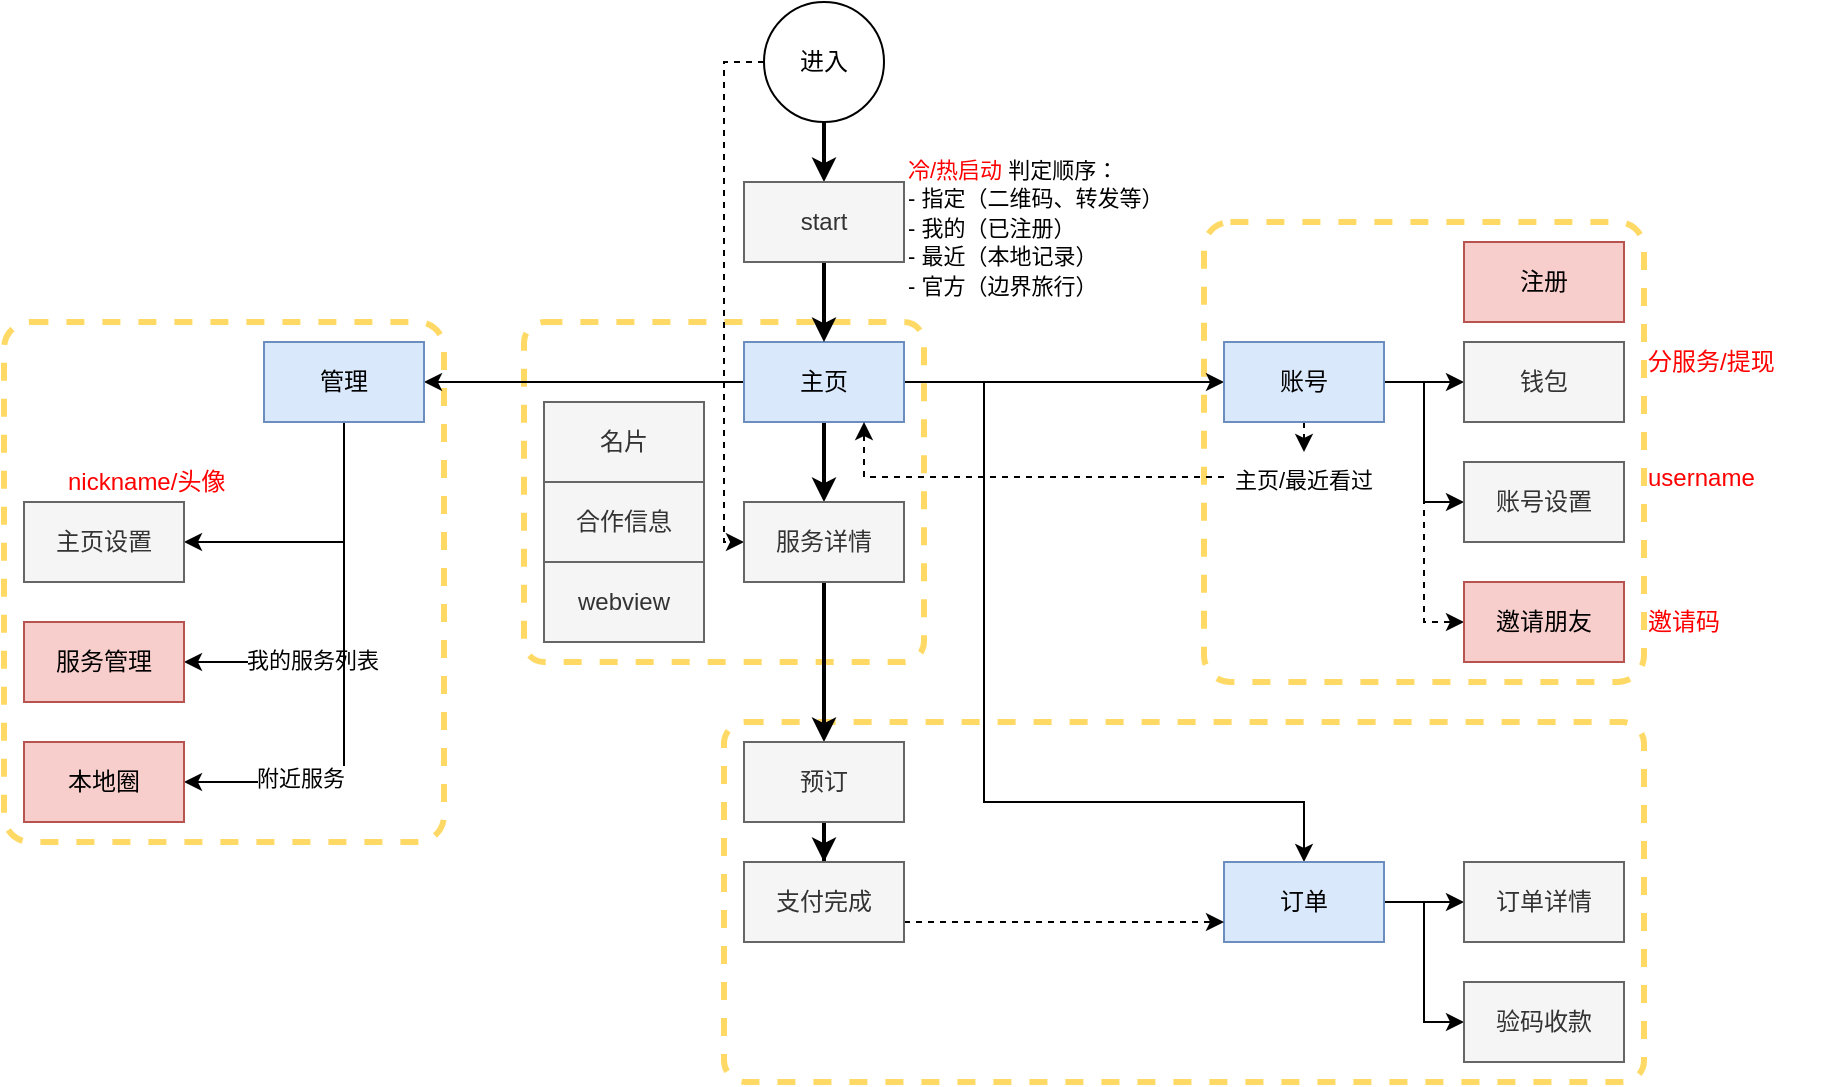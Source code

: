 <mxfile version="14.4.2" type="github">
  <diagram id="uaJOWpeh-Cgn03qF8BdY" name="Page-1">
    <mxGraphModel dx="946" dy="645" grid="1" gridSize="10" guides="1" tooltips="1" connect="1" arrows="1" fold="1" page="0" pageScale="1" pageWidth="827" pageHeight="1169" background="none" math="0" shadow="0">
      <root>
        <mxCell id="0" />
        <mxCell id="1" parent="0" />
        <mxCell id="6PhgYJ-1GN8SUMeGV9yt-6" value="" style="rounded=1;whiteSpace=wrap;html=1;fillColor=none;dashed=1;sketch=0;arcSize=6;strokeColor=#FFD966;strokeWidth=3;" parent="1" vertex="1">
          <mxGeometry x="630" y="140" width="220" height="230" as="geometry" />
        </mxCell>
        <mxCell id="6PhgYJ-1GN8SUMeGV9yt-4" value="" style="rounded=1;whiteSpace=wrap;html=1;fillColor=none;dashed=1;sketch=0;arcSize=6;strokeColor=#FFD966;strokeWidth=3;" parent="1" vertex="1">
          <mxGeometry x="30" y="190" width="220" height="260" as="geometry" />
        </mxCell>
        <mxCell id="6PhgYJ-1GN8SUMeGV9yt-3" value="" style="rounded=1;whiteSpace=wrap;html=1;fillColor=none;dashed=1;sketch=0;arcSize=6;strokeColor=#FFD966;strokeWidth=3;" parent="1" vertex="1">
          <mxGeometry x="290" y="190" width="200" height="170" as="geometry" />
        </mxCell>
        <mxCell id="6PhgYJ-1GN8SUMeGV9yt-5" value="" style="rounded=1;whiteSpace=wrap;html=1;fillColor=none;dashed=1;sketch=0;arcSize=6;strokeColor=#FFD966;strokeWidth=3;" parent="1" vertex="1">
          <mxGeometry x="390" y="390" width="460" height="180" as="geometry" />
        </mxCell>
        <mxCell id="1kkJQfJtM5-QZLH32b5V-26" style="edgeStyle=orthogonalEdgeStyle;rounded=0;orthogonalLoop=1;jettySize=auto;html=1;exitX=0;exitY=0.5;exitDx=0;exitDy=0;entryX=0;entryY=0.5;entryDx=0;entryDy=0;dashed=1;" parent="1" source="1kkJQfJtM5-QZLH32b5V-1" target="1kkJQfJtM5-QZLH32b5V-19" edge="1">
          <mxGeometry relative="1" as="geometry" />
        </mxCell>
        <mxCell id="6PhgYJ-1GN8SUMeGV9yt-14" value="" style="edgeStyle=orthogonalEdgeStyle;rounded=0;orthogonalLoop=1;jettySize=auto;html=1;strokeColor=#000000;strokeWidth=2;fontColor=#FF0000;" parent="1" source="1kkJQfJtM5-QZLH32b5V-1" target="6PhgYJ-1GN8SUMeGV9yt-13" edge="1">
          <mxGeometry relative="1" as="geometry" />
        </mxCell>
        <mxCell id="1kkJQfJtM5-QZLH32b5V-1" value="进入" style="ellipse;whiteSpace=wrap;html=1;aspect=fixed;" parent="1" vertex="1">
          <mxGeometry x="410" y="30" width="60" height="60" as="geometry" />
        </mxCell>
        <mxCell id="1kkJQfJtM5-QZLH32b5V-21" value="" style="edgeStyle=orthogonalEdgeStyle;rounded=0;orthogonalLoop=1;jettySize=auto;html=1;strokeWidth=2;" parent="1" source="1kkJQfJtM5-QZLH32b5V-5" target="1kkJQfJtM5-QZLH32b5V-19" edge="1">
          <mxGeometry relative="1" as="geometry" />
        </mxCell>
        <mxCell id="1kkJQfJtM5-QZLH32b5V-25" value="" style="edgeStyle=orthogonalEdgeStyle;rounded=0;orthogonalLoop=1;jettySize=auto;html=1;" parent="1" source="1kkJQfJtM5-QZLH32b5V-5" target="1kkJQfJtM5-QZLH32b5V-23" edge="1">
          <mxGeometry relative="1" as="geometry">
            <Array as="points">
              <mxPoint x="520" y="220" />
              <mxPoint x="520" y="430" />
              <mxPoint x="680" y="430" />
            </Array>
          </mxGeometry>
        </mxCell>
        <mxCell id="1kkJQfJtM5-QZLH32b5V-45" style="edgeStyle=orthogonalEdgeStyle;rounded=0;orthogonalLoop=1;jettySize=auto;html=1;exitX=1;exitY=0.5;exitDx=0;exitDy=0;entryX=0;entryY=0.5;entryDx=0;entryDy=0;startArrow=none;startFill=0;" parent="1" source="1kkJQfJtM5-QZLH32b5V-5" target="1kkJQfJtM5-QZLH32b5V-22" edge="1">
          <mxGeometry relative="1" as="geometry" />
        </mxCell>
        <mxCell id="1kkJQfJtM5-QZLH32b5V-46" value="" style="edgeStyle=orthogonalEdgeStyle;rounded=0;orthogonalLoop=1;jettySize=auto;html=1;startArrow=none;startFill=0;" parent="1" source="1kkJQfJtM5-QZLH32b5V-5" target="1kkJQfJtM5-QZLH32b5V-36" edge="1">
          <mxGeometry relative="1" as="geometry" />
        </mxCell>
        <mxCell id="1kkJQfJtM5-QZLH32b5V-5" value="主页" style="rounded=0;whiteSpace=wrap;html=1;fillColor=#dae8fc;strokeColor=#6c8ebf;" parent="1" vertex="1">
          <mxGeometry x="400" y="200" width="80" height="40" as="geometry" />
        </mxCell>
        <mxCell id="1kkJQfJtM5-QZLH32b5V-14" value="&lt;span style=&quot;font-family: &amp;#34;helvetica&amp;#34; ; font-size: 11px ; font-style: normal ; font-weight: normal ; letter-spacing: normal ; text-align: center ; text-indent: 0px ; text-transform: none ; word-spacing: 0px ; background-color: rgb(255 , 255 , 255) ; text-decoration: none ; display: inline ; float: none&quot;&gt;&lt;font color=&quot;#ff0000&quot;&gt;冷/热启动&lt;/font&gt;&lt;/span&gt;&lt;span style=&quot;color: rgb(0 , 0 , 0) ; font-family: &amp;#34;helvetica&amp;#34; ; font-size: 11px ; font-style: normal ; font-weight: normal ; letter-spacing: normal ; text-align: center ; text-indent: 0px ; text-transform: none ; word-spacing: 0px ; background-color: rgb(255 , 255 , 255) ; text-decoration: none ; display: inline ; float: none&quot;&gt;&amp;nbsp;判定顺序：&lt;br&gt;- 指定（二维码、转发等）&lt;/span&gt;&lt;br style=&quot;color: rgb(0 , 0 , 0) ; font-family: &amp;#34;helvetica&amp;#34; ; font-size: 11px ; font-style: normal ; font-weight: normal ; letter-spacing: normal ; text-align: center ; text-indent: 0px ; text-transform: none ; word-spacing: 0px ; background-color: rgb(255 , 255 , 255) ; text-decoration: none&quot;&gt;&lt;span style=&quot;color: rgb(0 , 0 , 0) ; font-family: &amp;#34;helvetica&amp;#34; ; font-size: 11px ; font-style: normal ; font-weight: normal ; letter-spacing: normal ; text-align: center ; text-indent: 0px ; text-transform: none ; word-spacing: 0px ; background-color: rgb(255 , 255 , 255) ; text-decoration: none ; display: inline ; float: none&quot;&gt;- 我的（已注册）&lt;/span&gt;&lt;br style=&quot;color: rgb(0 , 0 , 0) ; font-family: &amp;#34;helvetica&amp;#34; ; font-size: 11px ; font-style: normal ; font-weight: normal ; letter-spacing: normal ; text-align: center ; text-indent: 0px ; text-transform: none ; word-spacing: 0px ; background-color: rgb(255 , 255 , 255) ; text-decoration: none&quot;&gt;&lt;span style=&quot;color: rgb(0 , 0 , 0) ; font-family: &amp;#34;helvetica&amp;#34; ; font-size: 11px ; font-style: normal ; font-weight: normal ; letter-spacing: normal ; text-align: center ; text-indent: 0px ; text-transform: none ; word-spacing: 0px ; background-color: rgb(255 , 255 , 255) ; text-decoration: none ; display: inline ; float: none&quot;&gt;- 最近（本地记录）&lt;/span&gt;&lt;br style=&quot;color: rgb(0 , 0 , 0) ; font-family: &amp;#34;helvetica&amp;#34; ; font-size: 11px ; font-style: normal ; font-weight: normal ; letter-spacing: normal ; text-align: center ; text-indent: 0px ; text-transform: none ; word-spacing: 0px ; background-color: rgb(255 , 255 , 255) ; text-decoration: none&quot;&gt;&lt;span style=&quot;color: rgb(0 , 0 , 0) ; font-family: &amp;#34;helvetica&amp;#34; ; font-size: 11px ; font-style: normal ; font-weight: normal ; letter-spacing: normal ; text-align: center ; text-indent: 0px ; text-transform: none ; word-spacing: 0px ; background-color: rgb(255 , 255 , 255) ; text-decoration: none ; display: inline ; float: none&quot;&gt;- 官方（边界旅行）&lt;/span&gt;" style="text;whiteSpace=wrap;html=1;" parent="1" vertex="1">
          <mxGeometry x="480" y="100" width="150" height="70" as="geometry" />
        </mxCell>
        <mxCell id="1kkJQfJtM5-QZLH32b5V-30" value="" style="edgeStyle=orthogonalEdgeStyle;rounded=0;orthogonalLoop=1;jettySize=auto;html=1;startArrow=none;startFill=0;strokeWidth=2;" parent="1" source="1kkJQfJtM5-QZLH32b5V-19" target="1kkJQfJtM5-QZLH32b5V-29" edge="1">
          <mxGeometry relative="1" as="geometry" />
        </mxCell>
        <mxCell id="1kkJQfJtM5-QZLH32b5V-19" value="服务详情" style="rounded=0;whiteSpace=wrap;html=1;fillColor=#f5f5f5;strokeColor=#666666;fontColor=#333333;" parent="1" vertex="1">
          <mxGeometry x="400" y="280" width="80" height="40" as="geometry" />
        </mxCell>
        <mxCell id="1kkJQfJtM5-QZLH32b5V-48" value="" style="edgeStyle=orthogonalEdgeStyle;rounded=0;orthogonalLoop=1;jettySize=auto;html=1;startArrow=none;startFill=0;" parent="1" source="1kkJQfJtM5-QZLH32b5V-22" target="1kkJQfJtM5-QZLH32b5V-47" edge="1">
          <mxGeometry relative="1" as="geometry" />
        </mxCell>
        <mxCell id="1kkJQfJtM5-QZLH32b5V-51" style="edgeStyle=orthogonalEdgeStyle;rounded=0;orthogonalLoop=1;jettySize=auto;html=1;exitX=0.5;exitY=1;exitDx=0;exitDy=0;entryX=0.5;entryY=0;entryDx=0;entryDy=0;dashed=1;startArrow=none;startFill=0;" parent="1" source="1kkJQfJtM5-QZLH32b5V-22" target="1kkJQfJtM5-QZLH32b5V-43" edge="1">
          <mxGeometry relative="1" as="geometry" />
        </mxCell>
        <mxCell id="1kkJQfJtM5-QZLH32b5V-55" style="edgeStyle=orthogonalEdgeStyle;rounded=0;orthogonalLoop=1;jettySize=auto;html=1;exitX=1;exitY=0.5;exitDx=0;exitDy=0;entryX=0;entryY=0.5;entryDx=0;entryDy=0;startArrow=none;startFill=0;" parent="1" source="1kkJQfJtM5-QZLH32b5V-22" target="1kkJQfJtM5-QZLH32b5V-40" edge="1">
          <mxGeometry relative="1" as="geometry" />
        </mxCell>
        <mxCell id="1kkJQfJtM5-QZLH32b5V-64" style="edgeStyle=orthogonalEdgeStyle;rounded=0;orthogonalLoop=1;jettySize=auto;html=1;exitX=1;exitY=0.5;exitDx=0;exitDy=0;entryX=0;entryY=0.5;entryDx=0;entryDy=0;startArrow=none;startFill=0;dashed=1;" parent="1" source="1kkJQfJtM5-QZLH32b5V-22" target="1kkJQfJtM5-QZLH32b5V-63" edge="1">
          <mxGeometry relative="1" as="geometry" />
        </mxCell>
        <mxCell id="1kkJQfJtM5-QZLH32b5V-22" value="账号" style="rounded=0;whiteSpace=wrap;html=1;fillColor=#dae8fc;strokeColor=#6c8ebf;" parent="1" vertex="1">
          <mxGeometry x="640" y="200" width="80" height="40" as="geometry" />
        </mxCell>
        <mxCell id="1kkJQfJtM5-QZLH32b5V-35" value="" style="edgeStyle=orthogonalEdgeStyle;rounded=0;orthogonalLoop=1;jettySize=auto;html=1;startArrow=none;startFill=0;" parent="1" source="1kkJQfJtM5-QZLH32b5V-23" target="1kkJQfJtM5-QZLH32b5V-34" edge="1">
          <mxGeometry relative="1" as="geometry" />
        </mxCell>
        <mxCell id="1kkJQfJtM5-QZLH32b5V-67" style="edgeStyle=orthogonalEdgeStyle;rounded=0;orthogonalLoop=1;jettySize=auto;html=1;exitX=1;exitY=0.5;exitDx=0;exitDy=0;entryX=0;entryY=0.5;entryDx=0;entryDy=0;startArrow=none;startFill=0;" parent="1" source="1kkJQfJtM5-QZLH32b5V-23" target="1kkJQfJtM5-QZLH32b5V-66" edge="1">
          <mxGeometry relative="1" as="geometry" />
        </mxCell>
        <mxCell id="1kkJQfJtM5-QZLH32b5V-23" value="订单" style="rounded=0;whiteSpace=wrap;html=1;fillColor=#dae8fc;strokeColor=#6c8ebf;" parent="1" vertex="1">
          <mxGeometry x="640" y="460" width="80" height="40" as="geometry" />
        </mxCell>
        <mxCell id="1kkJQfJtM5-QZLH32b5V-32" value="" style="edgeStyle=orthogonalEdgeStyle;rounded=0;orthogonalLoop=1;jettySize=auto;html=1;startArrow=none;startFill=0;strokeWidth=2;" parent="1" source="1kkJQfJtM5-QZLH32b5V-29" target="1kkJQfJtM5-QZLH32b5V-31" edge="1">
          <mxGeometry relative="1" as="geometry" />
        </mxCell>
        <mxCell id="1kkJQfJtM5-QZLH32b5V-29" value="预订" style="rounded=0;whiteSpace=wrap;html=1;fillColor=#f5f5f5;strokeColor=#666666;fontColor=#333333;" parent="1" vertex="1">
          <mxGeometry x="400" y="400" width="80" height="40" as="geometry" />
        </mxCell>
        <mxCell id="1kkJQfJtM5-QZLH32b5V-33" style="edgeStyle=orthogonalEdgeStyle;rounded=0;orthogonalLoop=1;jettySize=auto;html=1;startArrow=none;startFill=0;dashed=1;exitX=1;exitY=0.75;exitDx=0;exitDy=0;" parent="1" source="1kkJQfJtM5-QZLH32b5V-31" edge="1">
          <mxGeometry relative="1" as="geometry">
            <mxPoint x="480" y="488" as="sourcePoint" />
            <mxPoint x="640" y="490" as="targetPoint" />
            <Array as="points" />
          </mxGeometry>
        </mxCell>
        <mxCell id="1kkJQfJtM5-QZLH32b5V-31" value="支付完成" style="rounded=0;whiteSpace=wrap;html=1;fillColor=#f5f5f5;strokeColor=#666666;fontColor=#333333;" parent="1" vertex="1">
          <mxGeometry x="400" y="460" width="80" height="40" as="geometry" />
        </mxCell>
        <mxCell id="1kkJQfJtM5-QZLH32b5V-34" value="订单详情" style="rounded=0;whiteSpace=wrap;html=1;fillColor=#f5f5f5;strokeColor=#666666;fontColor=#333333;" parent="1" vertex="1">
          <mxGeometry x="760" y="460" width="80" height="40" as="geometry" />
        </mxCell>
        <mxCell id="1kkJQfJtM5-QZLH32b5V-57" value="" style="edgeStyle=orthogonalEdgeStyle;rounded=0;orthogonalLoop=1;jettySize=auto;html=1;startArrow=none;startFill=0;entryX=1;entryY=0.5;entryDx=0;entryDy=0;exitX=0.5;exitY=1;exitDx=0;exitDy=0;" parent="1" source="1kkJQfJtM5-QZLH32b5V-36" target="1kkJQfJtM5-QZLH32b5V-56" edge="1">
          <mxGeometry relative="1" as="geometry" />
        </mxCell>
        <mxCell id="1kkJQfJtM5-QZLH32b5V-58" style="edgeStyle=orthogonalEdgeStyle;rounded=0;orthogonalLoop=1;jettySize=auto;html=1;exitX=0.5;exitY=1;exitDx=0;exitDy=0;entryX=1;entryY=0.5;entryDx=0;entryDy=0;startArrow=none;startFill=0;" parent="1" source="1kkJQfJtM5-QZLH32b5V-36" target="1kkJQfJtM5-QZLH32b5V-39" edge="1">
          <mxGeometry relative="1" as="geometry" />
        </mxCell>
        <mxCell id="1kkJQfJtM5-QZLH32b5V-59" value="我的服务列表" style="edgeLabel;html=1;align=center;verticalAlign=middle;resizable=0;points=[];" parent="1kkJQfJtM5-QZLH32b5V-58" vertex="1" connectable="0">
          <mxGeometry x="0.364" y="-1" relative="1" as="geometry">
            <mxPoint as="offset" />
          </mxGeometry>
        </mxCell>
        <mxCell id="1kkJQfJtM5-QZLH32b5V-61" style="edgeStyle=orthogonalEdgeStyle;rounded=0;orthogonalLoop=1;jettySize=auto;html=1;exitX=0.5;exitY=1;exitDx=0;exitDy=0;entryX=1;entryY=0.5;entryDx=0;entryDy=0;startArrow=none;startFill=0;" parent="1" source="1kkJQfJtM5-QZLH32b5V-36" target="1kkJQfJtM5-QZLH32b5V-60" edge="1">
          <mxGeometry relative="1" as="geometry" />
        </mxCell>
        <mxCell id="1kkJQfJtM5-QZLH32b5V-62" value="附近服务" style="edgeLabel;html=1;align=center;verticalAlign=middle;resizable=0;points=[];" parent="1kkJQfJtM5-QZLH32b5V-61" vertex="1" connectable="0">
          <mxGeometry x="0.552" y="-2" relative="1" as="geometry">
            <mxPoint as="offset" />
          </mxGeometry>
        </mxCell>
        <mxCell id="1kkJQfJtM5-QZLH32b5V-36" value="管理" style="rounded=0;whiteSpace=wrap;html=1;fillColor=#dae8fc;strokeColor=#6c8ebf;" parent="1" vertex="1">
          <mxGeometry x="160" y="200" width="80" height="40" as="geometry" />
        </mxCell>
        <mxCell id="1kkJQfJtM5-QZLH32b5V-39" value="服务管理" style="rounded=0;whiteSpace=wrap;html=1;fillColor=#f8cecc;strokeColor=#b85450;" parent="1" vertex="1">
          <mxGeometry x="40" y="340" width="80" height="40" as="geometry" />
        </mxCell>
        <mxCell id="1kkJQfJtM5-QZLH32b5V-40" value="账号设置" style="rounded=0;whiteSpace=wrap;html=1;fillColor=#f5f5f5;strokeColor=#666666;fontColor=#333333;" parent="1" vertex="1">
          <mxGeometry x="760" y="260" width="80" height="40" as="geometry" />
        </mxCell>
        <mxCell id="1kkJQfJtM5-QZLH32b5V-49" style="edgeStyle=orthogonalEdgeStyle;rounded=0;orthogonalLoop=1;jettySize=auto;html=1;exitX=0;exitY=0.5;exitDx=0;exitDy=0;entryX=0.75;entryY=1;entryDx=0;entryDy=0;startArrow=none;startFill=0;dashed=1;" parent="1" source="1kkJQfJtM5-QZLH32b5V-43" target="1kkJQfJtM5-QZLH32b5V-5" edge="1">
          <mxGeometry relative="1" as="geometry" />
        </mxCell>
        <mxCell id="1kkJQfJtM5-QZLH32b5V-43" value="&lt;font face=&quot;helvetica&quot;&gt;&lt;span style=&quot;font-size: 11px ; background-color: rgb(255 , 255 , 255)&quot;&gt;主页/最近看过&lt;/span&gt;&lt;/font&gt;" style="text;whiteSpace=wrap;html=1;align=center;" parent="1" vertex="1">
          <mxGeometry x="640" y="255" width="80" height="25" as="geometry" />
        </mxCell>
        <mxCell id="1kkJQfJtM5-QZLH32b5V-47" value="钱包" style="rounded=0;whiteSpace=wrap;html=1;fillColor=#f5f5f5;strokeColor=#666666;fontColor=#333333;" parent="1" vertex="1">
          <mxGeometry x="760" y="200" width="80" height="40" as="geometry" />
        </mxCell>
        <mxCell id="1kkJQfJtM5-QZLH32b5V-56" value="主页设置" style="rounded=0;whiteSpace=wrap;html=1;fillColor=#f5f5f5;strokeColor=#666666;fontColor=#333333;" parent="1" vertex="1">
          <mxGeometry x="40" y="280" width="80" height="40" as="geometry" />
        </mxCell>
        <mxCell id="1kkJQfJtM5-QZLH32b5V-60" value="本地圈" style="rounded=0;whiteSpace=wrap;html=1;fillColor=#f8cecc;strokeColor=#b85450;" parent="1" vertex="1">
          <mxGeometry x="40" y="400" width="80" height="40" as="geometry" />
        </mxCell>
        <mxCell id="1kkJQfJtM5-QZLH32b5V-63" value="邀请朋友" style="rounded=0;whiteSpace=wrap;html=1;glass=0;shadow=0;fillColor=#f8cecc;strokeColor=#b85450;" parent="1" vertex="1">
          <mxGeometry x="760" y="320" width="80" height="40" as="geometry" />
        </mxCell>
        <mxCell id="1kkJQfJtM5-QZLH32b5V-66" value="验码收款" style="rounded=0;whiteSpace=wrap;html=1;fillColor=#f5f5f5;strokeColor=#666666;fontColor=#333333;" parent="1" vertex="1">
          <mxGeometry x="760" y="520" width="80" height="40" as="geometry" />
        </mxCell>
        <mxCell id="6PhgYJ-1GN8SUMeGV9yt-1" value="名片" style="rounded=0;whiteSpace=wrap;html=1;fillColor=#f5f5f5;strokeColor=#666666;fontColor=#333333;" parent="1" vertex="1">
          <mxGeometry x="300" y="230" width="80" height="40" as="geometry" />
        </mxCell>
        <mxCell id="6PhgYJ-1GN8SUMeGV9yt-2" value="合作信息" style="rounded=0;whiteSpace=wrap;html=1;fillColor=#f5f5f5;strokeColor=#666666;fontColor=#333333;" parent="1" vertex="1">
          <mxGeometry x="300" y="270" width="80" height="40" as="geometry" />
        </mxCell>
        <mxCell id="6PhgYJ-1GN8SUMeGV9yt-7" value="nickname/头像" style="text;html=1;strokeColor=none;fillColor=none;align=left;verticalAlign=middle;whiteSpace=wrap;rounded=0;dashed=1;sketch=0;fontColor=#FF0000;" parent="1" vertex="1">
          <mxGeometry x="60" y="260" width="100" height="20" as="geometry" />
        </mxCell>
        <mxCell id="6PhgYJ-1GN8SUMeGV9yt-8" value="username" style="text;html=1;strokeColor=none;fillColor=none;align=left;verticalAlign=middle;whiteSpace=wrap;rounded=0;dashed=1;sketch=0;fontColor=#FF0000;" parent="1" vertex="1">
          <mxGeometry x="850" y="257.5" width="100" height="20" as="geometry" />
        </mxCell>
        <mxCell id="6PhgYJ-1GN8SUMeGV9yt-9" value="分服务/提现" style="text;html=1;strokeColor=none;fillColor=none;align=left;verticalAlign=middle;whiteSpace=wrap;rounded=0;dashed=1;sketch=0;fontColor=#FF0000;" parent="1" vertex="1">
          <mxGeometry x="850" y="200" width="100" height="20" as="geometry" />
        </mxCell>
        <mxCell id="6PhgYJ-1GN8SUMeGV9yt-10" value="邀请码" style="text;html=1;strokeColor=none;fillColor=none;align=left;verticalAlign=middle;whiteSpace=wrap;rounded=0;dashed=1;sketch=0;fontColor=#FF0000;" parent="1" vertex="1">
          <mxGeometry x="850" y="330" width="100" height="20" as="geometry" />
        </mxCell>
        <mxCell id="6PhgYJ-1GN8SUMeGV9yt-11" value="注册" style="rounded=0;whiteSpace=wrap;html=1;fillColor=#f8cecc;strokeColor=#b85450;" parent="1" vertex="1">
          <mxGeometry x="760" y="150" width="80" height="40" as="geometry" />
        </mxCell>
        <mxCell id="6PhgYJ-1GN8SUMeGV9yt-12" value="webview" style="rounded=0;whiteSpace=wrap;html=1;fillColor=#f5f5f5;strokeColor=#666666;fontColor=#333333;" parent="1" vertex="1">
          <mxGeometry x="300" y="310" width="80" height="40" as="geometry" />
        </mxCell>
        <mxCell id="6PhgYJ-1GN8SUMeGV9yt-15" value="" style="edgeStyle=orthogonalEdgeStyle;rounded=0;orthogonalLoop=1;jettySize=auto;html=1;strokeColor=#000000;strokeWidth=2;fontColor=#FF0000;" parent="1" source="6PhgYJ-1GN8SUMeGV9yt-13" target="1kkJQfJtM5-QZLH32b5V-5" edge="1">
          <mxGeometry relative="1" as="geometry" />
        </mxCell>
        <mxCell id="6PhgYJ-1GN8SUMeGV9yt-13" value="start" style="rounded=0;whiteSpace=wrap;html=1;fillColor=#f5f5f5;strokeColor=#666666;fontColor=#333333;" parent="1" vertex="1">
          <mxGeometry x="400" y="120" width="80" height="40" as="geometry" />
        </mxCell>
      </root>
    </mxGraphModel>
  </diagram>
</mxfile>
